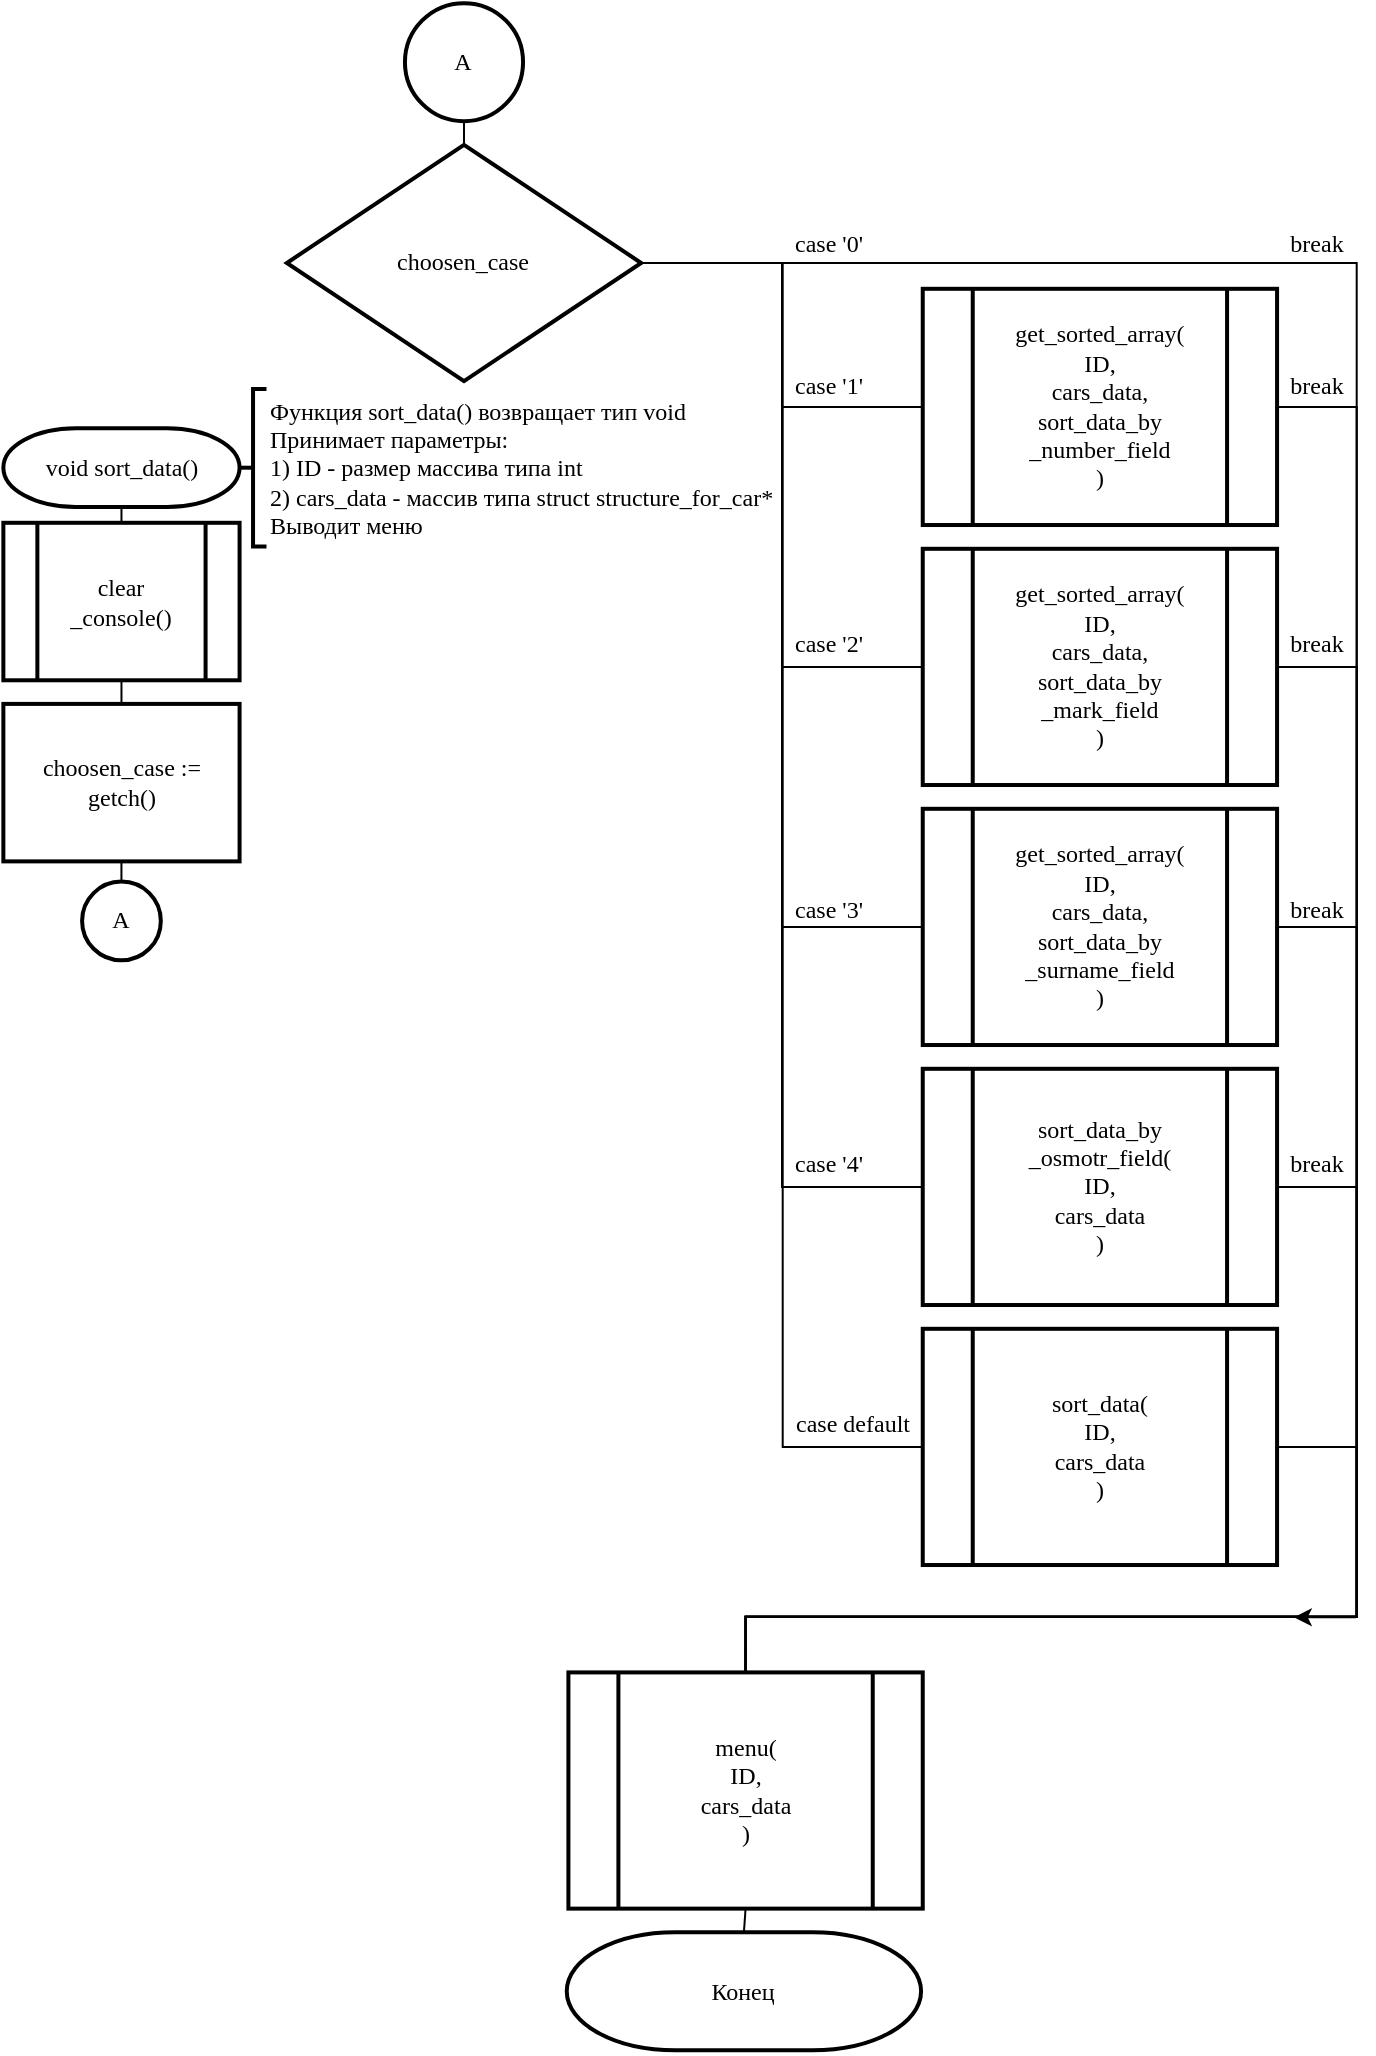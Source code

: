 <mxfile version="13.0.3" type="device" pages="2"><diagram id="8CAvYUXzegnbzAhfN3cy" name="sort_data"><mxGraphModel dx="852" dy="494" grid="1" gridSize="3.937" guides="1" tooltips="1" connect="1" arrows="1" fold="1" page="1" pageScale="1" pageWidth="827" pageHeight="1169" background="none" math="0" shadow="0"><root><mxCell id="0"/><mxCell id="1" parent="0"/><mxCell id="EtBXfwLrJqCElS68dgy9-42" style="edgeStyle=orthogonalEdgeStyle;rounded=0;orthogonalLoop=1;jettySize=auto;html=1;exitX=0.5;exitY=1;exitDx=0;exitDy=0;exitPerimeter=0;entryX=0.5;entryY=0;entryDx=0;entryDy=0;endArrow=none;endFill=0;" parent="1" source="EtBXfwLrJqCElS68dgy9-1" target="EtBXfwLrJqCElS68dgy9-2" edge="1"><mxGeometry relative="1" as="geometry"/></mxCell><mxCell id="EtBXfwLrJqCElS68dgy9-1" value="void sort_data()" style="strokeWidth=2;html=1;shape=mxgraph.flowchart.terminator;whiteSpace=wrap;fontFamily=Times New Roman;" parent="1" vertex="1"><mxGeometry x="19.68" y="240.16" width="118.11" height="39.37" as="geometry"/></mxCell><mxCell id="EtBXfwLrJqCElS68dgy9-43" style="edgeStyle=orthogonalEdgeStyle;rounded=0;orthogonalLoop=1;jettySize=auto;html=1;exitX=0.5;exitY=1;exitDx=0;exitDy=0;entryX=0.5;entryY=0;entryDx=0;entryDy=0;endArrow=none;endFill=0;" parent="1" source="EtBXfwLrJqCElS68dgy9-2" target="EtBXfwLrJqCElS68dgy9-3" edge="1"><mxGeometry relative="1" as="geometry"/></mxCell><mxCell id="EtBXfwLrJqCElS68dgy9-2" value="clear&lt;br&gt;_console()" style="verticalLabelPosition=middle;verticalAlign=middle;html=1;shape=process;whiteSpace=wrap;rounded=0;size=0.14;arcSize=6;labelPosition=center;align=center;strokeWidth=2;fontFamily=Times New Roman;" parent="1" vertex="1"><mxGeometry x="19.68" y="287.4" width="118.11" height="78.74" as="geometry"/></mxCell><mxCell id="EtBXfwLrJqCElS68dgy9-44" style="edgeStyle=orthogonalEdgeStyle;rounded=0;orthogonalLoop=1;jettySize=auto;html=1;exitX=0.5;exitY=1;exitDx=0;exitDy=0;entryX=0.5;entryY=0;entryDx=0;entryDy=0;entryPerimeter=0;endArrow=none;endFill=0;" parent="1" source="EtBXfwLrJqCElS68dgy9-3" target="EtBXfwLrJqCElS68dgy9-39" edge="1"><mxGeometry relative="1" as="geometry"/></mxCell><mxCell id="EtBXfwLrJqCElS68dgy9-3" value="choosen_case := getch()" style="rounded=0;whiteSpace=wrap;html=1;absoluteArcSize=1;arcSize=14;strokeWidth=2;fontFamily=Times New Roman;" parent="1" vertex="1"><mxGeometry x="19.68" y="377.95" width="118.11" height="78.74" as="geometry"/></mxCell><mxCell id="EtBXfwLrJqCElS68dgy9-11" style="edgeStyle=orthogonalEdgeStyle;rounded=0;orthogonalLoop=1;jettySize=auto;html=1;exitX=1;exitY=0.5;exitDx=0;exitDy=0;exitPerimeter=0;entryX=0;entryY=0.5;entryDx=0;entryDy=0;endArrow=none;endFill=0;" parent="1" source="EtBXfwLrJqCElS68dgy9-4" target="EtBXfwLrJqCElS68dgy9-6" edge="1"><mxGeometry relative="1" as="geometry"/></mxCell><mxCell id="EtBXfwLrJqCElS68dgy9-12" style="edgeStyle=orthogonalEdgeStyle;rounded=0;orthogonalLoop=1;jettySize=auto;html=1;exitX=1;exitY=0.5;exitDx=0;exitDy=0;exitPerimeter=0;entryX=0;entryY=0.5;entryDx=0;entryDy=0;endArrow=none;endFill=0;" parent="1" source="EtBXfwLrJqCElS68dgy9-4" target="EtBXfwLrJqCElS68dgy9-7" edge="1"><mxGeometry relative="1" as="geometry"/></mxCell><mxCell id="EtBXfwLrJqCElS68dgy9-13" style="edgeStyle=orthogonalEdgeStyle;rounded=0;orthogonalLoop=1;jettySize=auto;html=1;exitX=1;exitY=0.5;exitDx=0;exitDy=0;exitPerimeter=0;entryX=0;entryY=0.5;entryDx=0;entryDy=0;endArrow=none;endFill=0;" parent="1" source="EtBXfwLrJqCElS68dgy9-4" target="EtBXfwLrJqCElS68dgy9-8" edge="1"><mxGeometry relative="1" as="geometry"/></mxCell><mxCell id="EtBXfwLrJqCElS68dgy9-14" style="edgeStyle=orthogonalEdgeStyle;rounded=0;orthogonalLoop=1;jettySize=auto;html=1;exitX=1;exitY=0.5;exitDx=0;exitDy=0;exitPerimeter=0;entryX=0;entryY=0.5;entryDx=0;entryDy=0;endArrow=none;endFill=0;" parent="1" source="EtBXfwLrJqCElS68dgy9-4" target="EtBXfwLrJqCElS68dgy9-9" edge="1"><mxGeometry relative="1" as="geometry"/></mxCell><mxCell id="EtBXfwLrJqCElS68dgy9-15" style="edgeStyle=orthogonalEdgeStyle;rounded=0;orthogonalLoop=1;jettySize=auto;html=1;exitX=1;exitY=0.5;exitDx=0;exitDy=0;exitPerimeter=0;entryX=0;entryY=0.5;entryDx=0;entryDy=0;endArrow=none;endFill=0;" parent="1" source="EtBXfwLrJqCElS68dgy9-4" target="EtBXfwLrJqCElS68dgy9-10" edge="1"><mxGeometry relative="1" as="geometry"><Array as="points"><mxPoint x="409.37" y="157.4"/><mxPoint x="409.37" y="749.4"/></Array></mxGeometry></mxCell><mxCell id="EtBXfwLrJqCElS68dgy9-22" style="edgeStyle=orthogonalEdgeStyle;rounded=0;orthogonalLoop=1;jettySize=auto;html=1;exitX=1;exitY=0.5;exitDx=0;exitDy=0;exitPerimeter=0;entryX=0.5;entryY=0;entryDx=0;entryDy=0;endArrow=none;endFill=0;" parent="1" source="EtBXfwLrJqCElS68dgy9-4" target="EtBXfwLrJqCElS68dgy9-16" edge="1"><mxGeometry relative="1" as="geometry"><Array as="points"><mxPoint x="696.37" y="157.4"/><mxPoint x="696.37" y="834.4"/><mxPoint x="390.37" y="834.4"/></Array></mxGeometry></mxCell><mxCell id="EtBXfwLrJqCElS68dgy9-45" style="edgeStyle=orthogonalEdgeStyle;rounded=0;orthogonalLoop=1;jettySize=auto;html=1;exitX=0.5;exitY=0;exitDx=0;exitDy=0;exitPerimeter=0;entryX=0.5;entryY=1;entryDx=0;entryDy=0;entryPerimeter=0;endArrow=none;endFill=0;" parent="1" source="EtBXfwLrJqCElS68dgy9-4" target="EtBXfwLrJqCElS68dgy9-38" edge="1"><mxGeometry relative="1" as="geometry"/></mxCell><mxCell id="EtBXfwLrJqCElS68dgy9-4" value="choosen_case" style="strokeWidth=2;html=1;shape=mxgraph.flowchart.decision;whiteSpace=wrap;rounded=0;fontFamily=Times New Roman;" parent="1" vertex="1"><mxGeometry x="161.42" y="98.43" width="177.165" height="118.11" as="geometry"/></mxCell><mxCell id="EtBXfwLrJqCElS68dgy9-21" style="edgeStyle=orthogonalEdgeStyle;rounded=0;orthogonalLoop=1;jettySize=auto;html=1;exitX=1;exitY=0.5;exitDx=0;exitDy=0;entryX=0.5;entryY=0;entryDx=0;entryDy=0;endArrow=none;endFill=0;" parent="1" source="EtBXfwLrJqCElS68dgy9-6" target="EtBXfwLrJqCElS68dgy9-16" edge="1"><mxGeometry relative="1" as="geometry"><Array as="points"><mxPoint x="696.37" y="229.4"/><mxPoint x="696.37" y="834.4"/><mxPoint x="390.37" y="834.4"/></Array></mxGeometry></mxCell><mxCell id="EtBXfwLrJqCElS68dgy9-6" value="get_sorted_array(&lt;br&gt;ID,&lt;br&gt;cars_data,&lt;br&gt;sort_data_by&lt;br&gt;_number_field&lt;br&gt;)" style="verticalLabelPosition=middle;verticalAlign=middle;html=1;shape=process;whiteSpace=wrap;rounded=0;size=0.14;arcSize=6;labelPosition=center;align=center;strokeWidth=2;fontFamily=Times New Roman;" parent="1" vertex="1"><mxGeometry x="479.37" y="170.4" width="177.165" height="118.11" as="geometry"/></mxCell><mxCell id="EtBXfwLrJqCElS68dgy9-20" style="edgeStyle=orthogonalEdgeStyle;rounded=0;orthogonalLoop=1;jettySize=auto;html=1;exitX=1;exitY=0.5;exitDx=0;exitDy=0;entryX=0.5;entryY=0;entryDx=0;entryDy=0;endArrow=none;endFill=0;" parent="1" source="EtBXfwLrJqCElS68dgy9-7" target="EtBXfwLrJqCElS68dgy9-16" edge="1"><mxGeometry relative="1" as="geometry"><Array as="points"><mxPoint x="696.37" y="359.4"/><mxPoint x="696.37" y="834.4"/><mxPoint x="390.37" y="834.4"/></Array></mxGeometry></mxCell><mxCell id="EtBXfwLrJqCElS68dgy9-7" value="get_sorted_array(&lt;br&gt;ID,&lt;br&gt;cars_data,&lt;br&gt;sort_data_by&lt;br&gt;_mark_field&lt;br&gt;)" style="verticalLabelPosition=middle;verticalAlign=middle;html=1;shape=process;whiteSpace=wrap;rounded=0;size=0.14;arcSize=6;labelPosition=center;align=center;strokeWidth=2;fontFamily=Times New Roman;" parent="1" vertex="1"><mxGeometry x="479.37" y="300.4" width="177.165" height="118.11" as="geometry"/></mxCell><mxCell id="EtBXfwLrJqCElS68dgy9-19" style="edgeStyle=orthogonalEdgeStyle;rounded=0;orthogonalLoop=1;jettySize=auto;html=1;exitX=1;exitY=0.5;exitDx=0;exitDy=0;entryX=0.5;entryY=0;entryDx=0;entryDy=0;endArrow=none;endFill=0;" parent="1" source="EtBXfwLrJqCElS68dgy9-8" target="EtBXfwLrJqCElS68dgy9-16" edge="1"><mxGeometry relative="1" as="geometry"><Array as="points"><mxPoint x="696.37" y="489.4"/><mxPoint x="696.37" y="834.4"/><mxPoint x="390.37" y="834.4"/></Array></mxGeometry></mxCell><mxCell id="EtBXfwLrJqCElS68dgy9-8" value="get_sorted_array(&lt;br&gt;ID,&lt;br&gt;cars_data,&lt;br&gt;sort_data_by&lt;br&gt;_surname_field&lt;br&gt;)" style="verticalLabelPosition=middle;verticalAlign=middle;html=1;shape=process;whiteSpace=wrap;rounded=0;size=0.14;arcSize=6;labelPosition=center;align=center;strokeWidth=2;fontFamily=Times New Roman;" parent="1" vertex="1"><mxGeometry x="479.37" y="430.4" width="177.165" height="118.11" as="geometry"/></mxCell><mxCell id="EtBXfwLrJqCElS68dgy9-18" style="edgeStyle=orthogonalEdgeStyle;rounded=0;orthogonalLoop=1;jettySize=auto;html=1;exitX=1;exitY=0.5;exitDx=0;exitDy=0;entryX=0.5;entryY=0;entryDx=0;entryDy=0;endArrow=none;endFill=0;" parent="1" source="EtBXfwLrJqCElS68dgy9-9" target="EtBXfwLrJqCElS68dgy9-16" edge="1"><mxGeometry relative="1" as="geometry"><Array as="points"><mxPoint x="696.37" y="619.4"/><mxPoint x="696.37" y="834.4"/><mxPoint x="390.37" y="834.4"/></Array></mxGeometry></mxCell><mxCell id="EtBXfwLrJqCElS68dgy9-9" value="sort_data_by&lt;br&gt;_osmotr_field(&lt;br&gt;ID,&lt;br&gt;cars_data&lt;br&gt;)" style="verticalLabelPosition=middle;verticalAlign=middle;html=1;shape=process;whiteSpace=wrap;rounded=0;size=0.14;arcSize=6;labelPosition=center;align=center;strokeWidth=2;fontFamily=Times New Roman;" parent="1" vertex="1"><mxGeometry x="479.37" y="560.4" width="177.165" height="118.11" as="geometry"/></mxCell><mxCell id="EtBXfwLrJqCElS68dgy9-17" style="edgeStyle=orthogonalEdgeStyle;rounded=0;orthogonalLoop=1;jettySize=auto;html=1;exitX=1;exitY=0.5;exitDx=0;exitDy=0;entryX=0.5;entryY=0;entryDx=0;entryDy=0;endArrow=none;endFill=0;" parent="1" source="EtBXfwLrJqCElS68dgy9-10" target="EtBXfwLrJqCElS68dgy9-16" edge="1"><mxGeometry relative="1" as="geometry"><Array as="points"><mxPoint x="696.37" y="749.4"/><mxPoint x="696.37" y="834.4"/><mxPoint x="390.37" y="834.4"/></Array></mxGeometry></mxCell><mxCell id="EtBXfwLrJqCElS68dgy9-10" value="sort_data(&lt;br&gt;ID,&lt;br&gt;cars_data&lt;br&gt;)" style="verticalLabelPosition=middle;verticalAlign=middle;html=1;shape=process;whiteSpace=wrap;rounded=0;size=0.14;arcSize=6;labelPosition=center;align=center;strokeWidth=2;fontFamily=Times New Roman;" parent="1" vertex="1"><mxGeometry x="479.37" y="690.4" width="177.165" height="118.11" as="geometry"/></mxCell><mxCell id="EtBXfwLrJqCElS68dgy9-41" style="edgeStyle=orthogonalEdgeStyle;rounded=0;orthogonalLoop=1;jettySize=auto;html=1;exitX=0.5;exitY=1;exitDx=0;exitDy=0;entryX=0.5;entryY=0;entryDx=0;entryDy=0;entryPerimeter=0;endArrow=none;endFill=0;" parent="1" source="EtBXfwLrJqCElS68dgy9-16" target="EtBXfwLrJqCElS68dgy9-40" edge="1"><mxGeometry relative="1" as="geometry"/></mxCell><mxCell id="EtBXfwLrJqCElS68dgy9-16" value="menu(&lt;br&gt;ID,&lt;br&gt;cars_data&lt;br&gt;)" style="verticalLabelPosition=middle;verticalAlign=middle;html=1;shape=process;whiteSpace=wrap;rounded=0;size=0.14;arcSize=6;labelPosition=center;align=center;strokeWidth=2;fontFamily=Times New Roman;" parent="1" vertex="1"><mxGeometry x="302.207" y="862.207" width="177.165" height="118.11" as="geometry"/></mxCell><mxCell id="EtBXfwLrJqCElS68dgy9-23" value="&lt;font face=&quot;Times New Roman&quot;&gt;case default&lt;/font&gt;" style="text;html=1;align=center;verticalAlign=middle;resizable=0;points=[];autosize=1;" parent="1" vertex="1"><mxGeometry x="408.5" y="728.35" width="70.866" height="19.685" as="geometry"/></mxCell><mxCell id="EtBXfwLrJqCElS68dgy9-24" value="&lt;font face=&quot;Times New Roman&quot;&gt;case '4'&lt;/font&gt;" style="text;html=1;align=center;verticalAlign=middle;resizable=0;points=[];autosize=1;" parent="1" vertex="1"><mxGeometry x="408.497" y="598.427" width="47.244" height="19.685" as="geometry"/></mxCell><mxCell id="EtBXfwLrJqCElS68dgy9-26" value="&lt;font face=&quot;Times New Roman&quot;&gt;case '3'&lt;/font&gt;" style="text;html=1;align=center;verticalAlign=middle;resizable=0;points=[];autosize=1;" parent="1" vertex="1"><mxGeometry x="408.494" y="470.714" width="47.244" height="19.685" as="geometry"/></mxCell><mxCell id="EtBXfwLrJqCElS68dgy9-27" value="&lt;font face=&quot;Times New Roman&quot;&gt;case '2'&lt;/font&gt;" style="text;html=1;align=center;verticalAlign=middle;resizable=0;points=[];autosize=1;" parent="1" vertex="1"><mxGeometry x="408.501" y="338.591" width="47.244" height="19.685" as="geometry"/></mxCell><mxCell id="EtBXfwLrJqCElS68dgy9-28" value="&lt;font face=&quot;Times New Roman&quot;&gt;case '1'&lt;/font&gt;" style="text;html=1;align=center;verticalAlign=middle;resizable=0;points=[];autosize=1;" parent="1" vertex="1"><mxGeometry x="408.498" y="208.668" width="47.244" height="19.685" as="geometry"/></mxCell><mxCell id="EtBXfwLrJqCElS68dgy9-29" value="&lt;font face=&quot;Times New Roman&quot;&gt;case '0'&lt;/font&gt;" style="text;html=1;align=center;verticalAlign=middle;resizable=0;points=[];autosize=1;" parent="1" vertex="1"><mxGeometry x="408.495" y="137.805" width="47.244" height="19.685" as="geometry"/></mxCell><mxCell id="EtBXfwLrJqCElS68dgy9-30" value="&lt;font face=&quot;Times New Roman&quot;&gt;break&lt;/font&gt;" style="text;html=1;align=center;verticalAlign=middle;resizable=0;points=[];autosize=1;" parent="1" vertex="1"><mxGeometry x="656.532" y="137.802" width="39.37" height="19.685" as="geometry"/></mxCell><mxCell id="EtBXfwLrJqCElS68dgy9-31" value="&lt;font face=&quot;Times New Roman&quot;&gt;break&lt;/font&gt;" style="text;html=1;align=center;verticalAlign=middle;resizable=0;points=[];autosize=1;" parent="1" vertex="1"><mxGeometry x="656.529" y="208.669" width="39.37" height="19.685" as="geometry"/></mxCell><mxCell id="EtBXfwLrJqCElS68dgy9-32" value="&lt;font face=&quot;Times New Roman&quot;&gt;break&lt;/font&gt;" style="text;html=1;align=center;verticalAlign=middle;resizable=0;points=[];autosize=1;" parent="1" vertex="1"><mxGeometry x="656.526" y="338.586" width="39.37" height="19.685" as="geometry"/></mxCell><mxCell id="EtBXfwLrJqCElS68dgy9-33" value="&lt;font face=&quot;Times New Roman&quot;&gt;break&lt;/font&gt;" style="text;html=1;align=center;verticalAlign=middle;resizable=0;points=[];autosize=1;" parent="1" vertex="1"><mxGeometry x="656.523" y="470.713" width="39.37" height="19.685" as="geometry"/></mxCell><mxCell id="EtBXfwLrJqCElS68dgy9-34" value="&lt;font face=&quot;Times New Roman&quot;&gt;break&lt;/font&gt;" style="text;html=1;align=center;verticalAlign=middle;resizable=0;points=[];autosize=1;" parent="1" vertex="1"><mxGeometry x="656.52" y="598.43" width="39.37" height="19.685" as="geometry"/></mxCell><mxCell id="EtBXfwLrJqCElS68dgy9-37" value="" style="endArrow=classic;html=1;" parent="1" edge="1"><mxGeometry width="50" height="50" relative="1" as="geometry"><mxPoint x="695.89" y="834.65" as="sourcePoint"/><mxPoint x="664.89" y="834.65" as="targetPoint"/></mxGeometry></mxCell><mxCell id="EtBXfwLrJqCElS68dgy9-38" value="A" style="strokeWidth=2;html=1;shape=mxgraph.flowchart.start_2;whiteSpace=wrap;rounded=0;fontFamily=Times New Roman;" parent="1" vertex="1"><mxGeometry x="220.47" y="27.56" width="59.055" height="59.055" as="geometry"/></mxCell><mxCell id="EtBXfwLrJqCElS68dgy9-39" value="A" style="strokeWidth=2;html=1;shape=mxgraph.flowchart.start_2;whiteSpace=wrap;rounded=0;fontFamily=Times New Roman;" parent="1" vertex="1"><mxGeometry x="59.047" y="466.777" width="39.37" height="39.37" as="geometry"/></mxCell><mxCell id="EtBXfwLrJqCElS68dgy9-40" value="Конец" style="strokeWidth=2;html=1;shape=mxgraph.flowchart.terminator;whiteSpace=wrap;fontFamily=Times New Roman;" parent="1" vertex="1"><mxGeometry x="301.377" y="992.127" width="177.165" height="59.055" as="geometry"/></mxCell><mxCell id="EtBXfwLrJqCElS68dgy9-46" value="&lt;font face=&quot;Times New Roman&quot;&gt;Функция sort_data() возвращает тип void&lt;br&gt;Принимает параметры:&lt;br&gt;1) ID - размер массива типа int&lt;br&gt;2) cars_data - массив типа struct structure_for_car*&lt;br&gt;Выводит меню&lt;br&gt;&lt;/font&gt;" style="strokeWidth=2;html=1;shape=mxgraph.flowchart.annotation_2;align=left;labelPosition=right;pointerEvents=1;rounded=0;" parent="1" vertex="1"><mxGeometry x="137.79" y="220.48" width="13.46" height="78.74" as="geometry"/></mxCell></root></mxGraphModel></diagram><diagram id="JHOHNG2rguObcd8HofqZ" name="get_sorted_array"><mxGraphModel dx="1420" dy="823" grid="1" gridSize="10" guides="1" tooltips="1" connect="1" arrows="1" fold="1" page="1" pageScale="1" pageWidth="827" pageHeight="1169" math="0" shadow="0"><root><mxCell id="oYL_Xj1VkxnWEHA9wHj8-0"/><mxCell id="oYL_Xj1VkxnWEHA9wHj8-1" parent="oYL_Xj1VkxnWEHA9wHj8-0"/><mxCell id="Wc9xqHdjIaPbRi5rd0iQ-8" style="edgeStyle=orthogonalEdgeStyle;rounded=0;orthogonalLoop=1;jettySize=auto;html=1;exitX=0.5;exitY=1;exitDx=0;exitDy=0;exitPerimeter=0;entryX=0.5;entryY=0;entryDx=0;entryDy=0;entryPerimeter=0;endArrow=none;endFill=0;fontFamily=Times New Roman;" parent="oYL_Xj1VkxnWEHA9wHj8-1" source="Pc526fr9HNZCUVOsLUEf-0" target="Wc9xqHdjIaPbRi5rd0iQ-0" edge="1"><mxGeometry relative="1" as="geometry"/></mxCell><mxCell id="Pc526fr9HNZCUVOsLUEf-0" value="void get_sorted_array()" style="strokeWidth=2;html=1;shape=mxgraph.flowchart.terminator;whiteSpace=wrap;fontFamily=Times New Roman;" parent="oYL_Xj1VkxnWEHA9wHj8-1" vertex="1"><mxGeometry x="39.997" y="175.707" width="118.11" height="39.37" as="geometry"/></mxCell><mxCell id="Wc9xqHdjIaPbRi5rd0iQ-9" style="edgeStyle=orthogonalEdgeStyle;rounded=0;orthogonalLoop=1;jettySize=auto;html=1;exitX=0.5;exitY=1;exitDx=0;exitDy=0;exitPerimeter=0;entryX=0.5;entryY=0;entryDx=0;entryDy=0;entryPerimeter=0;endArrow=none;endFill=0;fontFamily=Times New Roman;" parent="oYL_Xj1VkxnWEHA9wHj8-1" source="Wc9xqHdjIaPbRi5rd0iQ-0" target="Wc9xqHdjIaPbRi5rd0iQ-1" edge="1"><mxGeometry relative="1" as="geometry"/></mxCell><mxCell id="Wc9xqHdjIaPbRi5rd0iQ-0" value="i := 0&lt;br&gt;i &amp;lt; ID" style="strokeWidth=2;html=1;shape=mxgraph.flowchart.loop_limit;whiteSpace=wrap;rounded=0;fontFamily=Times New Roman;" parent="oYL_Xj1VkxnWEHA9wHj8-1" vertex="1"><mxGeometry x="40" y="225.71" width="118.11" height="78.74" as="geometry"/></mxCell><mxCell id="Wc9xqHdjIaPbRi5rd0iQ-10" style="edgeStyle=orthogonalEdgeStyle;rounded=0;orthogonalLoop=1;jettySize=auto;html=1;exitX=0.5;exitY=1;exitDx=0;exitDy=0;exitPerimeter=0;endArrow=none;endFill=0;fontFamily=Times New Roman;" parent="oYL_Xj1VkxnWEHA9wHj8-1" source="Wc9xqHdjIaPbRi5rd0iQ-1" target="Wc9xqHdjIaPbRi5rd0iQ-5" edge="1"><mxGeometry relative="1" as="geometry"/></mxCell><mxCell id="Wc9xqHdjIaPbRi5rd0iQ-1" value="j := 0&lt;br&gt;j &amp;lt; ID" style="strokeWidth=2;html=1;shape=mxgraph.flowchart.loop_limit;whiteSpace=wrap;rounded=0;fontFamily=Times New Roman;" parent="oYL_Xj1VkxnWEHA9wHj8-1" vertex="1"><mxGeometry x="40" y="315.71" width="118.11" height="78.74" as="geometry"/></mxCell><mxCell id="Wc9xqHdjIaPbRi5rd0iQ-13" style="edgeStyle=orthogonalEdgeStyle;rounded=0;orthogonalLoop=1;jettySize=auto;html=1;exitX=0.5;exitY=0;exitDx=0;exitDy=0;exitPerimeter=0;entryX=0.5;entryY=1;entryDx=0;entryDy=0;entryPerimeter=0;endArrow=none;endFill=0;fontFamily=Times New Roman;" parent="oYL_Xj1VkxnWEHA9wHj8-1" source="Wc9xqHdjIaPbRi5rd0iQ-2" target="Wc9xqHdjIaPbRi5rd0iQ-4" edge="1"><mxGeometry relative="1" as="geometry"/></mxCell><mxCell id="Wc9xqHdjIaPbRi5rd0iQ-2" value="i := i + 1" style="strokeWidth=2;html=1;shape=mxgraph.flowchart.loop_limit;whiteSpace=wrap;rounded=0;fontFamily=Times New Roman;flipV=1;" parent="oYL_Xj1VkxnWEHA9wHj8-1" vertex="1"><mxGeometry x="40" y="585.71" width="118.11" height="78.74" as="geometry"/></mxCell><mxCell id="Wc9xqHdjIaPbRi5rd0iQ-14" style="edgeStyle=orthogonalEdgeStyle;rounded=0;orthogonalLoop=1;jettySize=auto;html=1;exitX=0.5;exitY=0;exitDx=0;exitDy=0;exitPerimeter=0;entryX=0.5;entryY=0;entryDx=0;entryDy=0;entryPerimeter=0;endArrow=none;endFill=0;fontFamily=Times New Roman;" parent="oYL_Xj1VkxnWEHA9wHj8-1" source="Wc9xqHdjIaPbRi5rd0iQ-4" target="Wc9xqHdjIaPbRi5rd0iQ-7" edge="1"><mxGeometry relative="1" as="geometry"/></mxCell><mxCell id="Wc9xqHdjIaPbRi5rd0iQ-4" value="j := j + 1" style="strokeWidth=2;html=1;shape=mxgraph.flowchart.loop_limit;whiteSpace=wrap;rounded=0;fontFamily=Times New Roman;flipV=1;" parent="oYL_Xj1VkxnWEHA9wHj8-1" vertex="1"><mxGeometry x="40" y="675.71" width="118.11" height="78.74" as="geometry"/></mxCell><mxCell id="Wc9xqHdjIaPbRi5rd0iQ-11" style="edgeStyle=orthogonalEdgeStyle;rounded=0;orthogonalLoop=1;jettySize=auto;html=1;exitX=0.5;exitY=1;exitDx=0;exitDy=0;entryX=0.5;entryY=0;entryDx=0;entryDy=0;endArrow=none;endFill=0;fontFamily=Times New Roman;" parent="oYL_Xj1VkxnWEHA9wHj8-1" source="Wc9xqHdjIaPbRi5rd0iQ-5" target="Wc9xqHdjIaPbRi5rd0iQ-6" edge="1"><mxGeometry relative="1" as="geometry"/></mxCell><mxCell id="Wc9xqHdjIaPbRi5rd0iQ-5" value="k := 0" style="rounded=0;whiteSpace=wrap;html=1;absoluteArcSize=1;arcSize=14;strokeWidth=2;fontFamily=Times New Roman;" parent="oYL_Xj1VkxnWEHA9wHj8-1" vertex="1"><mxGeometry x="40" y="405.71" width="118.11" height="78.74" as="geometry"/></mxCell><mxCell id="Wc9xqHdjIaPbRi5rd0iQ-12" style="edgeStyle=orthogonalEdgeStyle;rounded=0;orthogonalLoop=1;jettySize=auto;html=1;exitX=0.5;exitY=1;exitDx=0;exitDy=0;entryX=0.5;entryY=1;entryDx=0;entryDy=0;entryPerimeter=0;endArrow=none;endFill=0;fontFamily=Times New Roman;" parent="oYL_Xj1VkxnWEHA9wHj8-1" source="Wc9xqHdjIaPbRi5rd0iQ-6" target="Wc9xqHdjIaPbRi5rd0iQ-2" edge="1"><mxGeometry relative="1" as="geometry"/></mxCell><mxCell id="Wc9xqHdjIaPbRi5rd0iQ-6" value="sub_foo(&lt;br&gt;ID,&lt;br&gt;cars_data,&lt;br&gt;i, j, k&lt;br&gt;)" style="verticalLabelPosition=middle;verticalAlign=middle;html=1;shape=process;whiteSpace=wrap;rounded=0;size=0.14;arcSize=6;strokeWidth=2;fontFamily=Times New Roman;labelPosition=center;align=center;" parent="oYL_Xj1VkxnWEHA9wHj8-1" vertex="1"><mxGeometry x="40" y="495.71" width="118.11" height="78.74" as="geometry"/></mxCell><mxCell id="Wc9xqHdjIaPbRi5rd0iQ-7" value="Конец" style="strokeWidth=2;html=1;shape=mxgraph.flowchart.terminator;whiteSpace=wrap;fontFamily=Times New Roman;" parent="oYL_Xj1VkxnWEHA9wHj8-1" vertex="1"><mxGeometry x="39.997" y="765.707" width="118.11" height="39.37" as="geometry"/></mxCell><mxCell id="Wc9xqHdjIaPbRi5rd0iQ-16" style="edgeStyle=orthogonalEdgeStyle;rounded=0;orthogonalLoop=1;jettySize=auto;html=1;exitX=0;exitY=0.5;exitDx=0;exitDy=0;exitPerimeter=0;entryX=1;entryY=0.5;entryDx=0;entryDy=0;entryPerimeter=0;endArrow=none;endFill=0;fontFamily=Times New Roman;dashed=1;strokeWidth=2;" parent="oYL_Xj1VkxnWEHA9wHj8-1" source="Wc9xqHdjIaPbRi5rd0iQ-15" target="Pc526fr9HNZCUVOsLUEf-0" edge="1"><mxGeometry relative="1" as="geometry"/></mxCell><mxCell id="Wc9xqHdjIaPbRi5rd0iQ-15" value="Функция get_sorted_array() возвращает тип void&lt;br&gt;Принимает параметры:&lt;br&gt;1) ID - размер массива типа int&lt;br&gt;2) cars_data - массив типа struct structure_for_car*&lt;br&gt;3) sub_foo - вызываемая функция в теле типа&lt;br&gt;void (*sub_foo)(&lt;br&gt;&amp;nbsp; &amp;nbsp; int ID,&lt;br&gt;&amp;nbsp; &amp;nbsp; struct structure_for_car* cars_data,&lt;br&gt;&amp;nbsp; &amp;nbsp; int i,&lt;br&gt;&amp;nbsp; &amp;nbsp; int j,&lt;br&gt;&amp;nbsp; &amp;nbsp; int k&amp;nbsp; &amp;nbsp;&amp;nbsp;&lt;br&gt;)&lt;br&gt;Вызывает функцию в циклах" style="strokeWidth=2;html=1;shape=mxgraph.flowchart.annotation_2;align=left;labelPosition=right;pointerEvents=1;rounded=0;fontFamily=Times New Roman;" parent="oYL_Xj1VkxnWEHA9wHj8-1" vertex="1"><mxGeometry x="200" y="100" width="18.11" height="190.79" as="geometry"/></mxCell></root></mxGraphModel></diagram></mxfile>